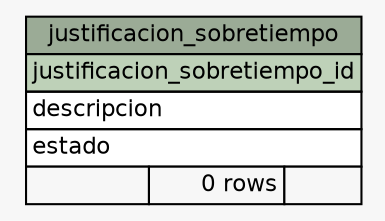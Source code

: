 // dot 2.26.3 on Linux 3.2.0-4-686-pae
// SchemaSpy rev 590
digraph "justificacion_sobretiempo" {
  graph [
    rankdir="RL"
    bgcolor="#f7f7f7"
    nodesep="0.18"
    ranksep="0.46"
    fontname="Helvetica"
    fontsize="11"
  ];
  node [
    fontname="Helvetica"
    fontsize="11"
    shape="plaintext"
  ];
  edge [
    arrowsize="0.8"
  ];
  "justificacion_sobretiempo" [
    label=<
    <TABLE BORDER="0" CELLBORDER="1" CELLSPACING="0" BGCOLOR="#ffffff">
      <TR><TD COLSPAN="3" BGCOLOR="#9bab96" ALIGN="CENTER">justificacion_sobretiempo</TD></TR>
      <TR><TD PORT="justificacion_sobretiempo_id" COLSPAN="3" BGCOLOR="#bed1b8" ALIGN="LEFT">justificacion_sobretiempo_id</TD></TR>
      <TR><TD PORT="descripcion" COLSPAN="3" ALIGN="LEFT">descripcion</TD></TR>
      <TR><TD PORT="estado" COLSPAN="3" ALIGN="LEFT">estado</TD></TR>
      <TR><TD ALIGN="LEFT" BGCOLOR="#f7f7f7">  </TD><TD ALIGN="RIGHT" BGCOLOR="#f7f7f7">0 rows</TD><TD ALIGN="RIGHT" BGCOLOR="#f7f7f7">  </TD></TR>
    </TABLE>>
    URL="tables/justificacion_sobretiempo.html"
    tooltip="justificacion_sobretiempo"
  ];
}

